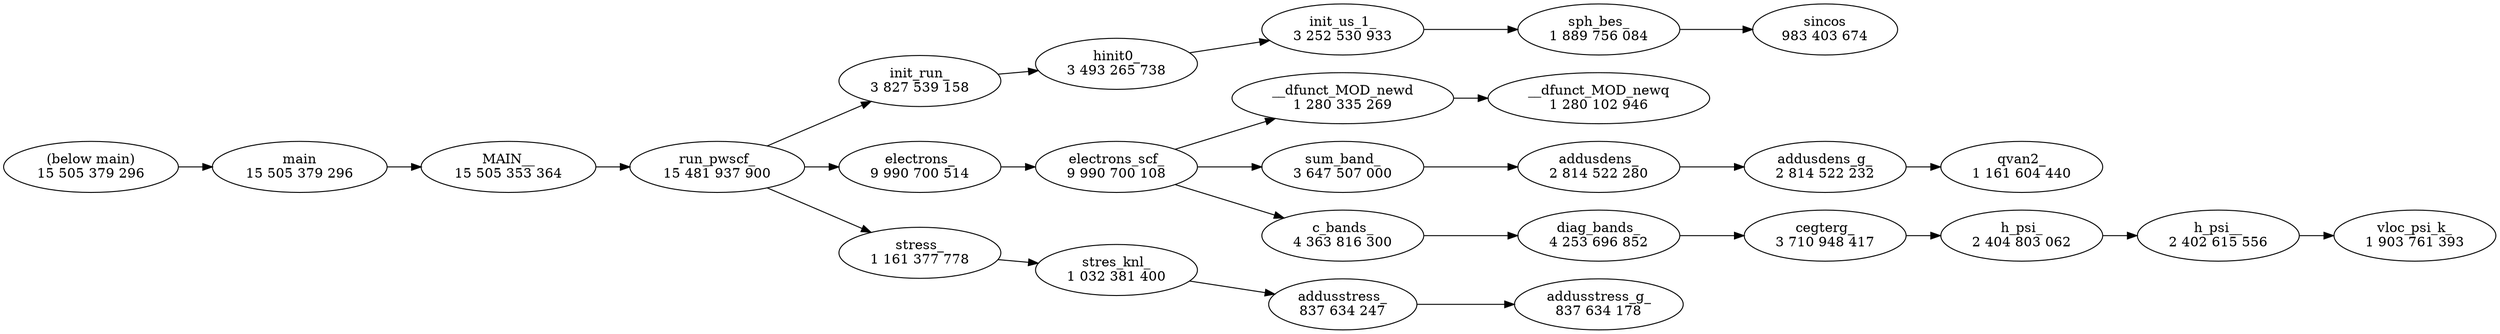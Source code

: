 digraph "callgraph" {
  rankdir=LR;
  F25b6e38 [label="sincos\n983 403 674"];
  F27886c8 [label="diag_bands_\n4 253 696 852"];
  F278c238 [label="stres_knl_\n1 032 381 400"];
  F286cbb8 [label="qvan2_\n1 161 604 440"];
  F28e3e28 [label="addusstress_g_\n837 634 178"];
  F28e6d18 [label="addusstress_\n837 634 247"];
  F28efc78 [label="sph_bes_\n1 889 756 084"];
  F290c798 [label="init_us_1_\n3 252 530 933"];
  F29562b8 [label="addusdens_\n2 814 522 280"];
  F29566b8 [label="addusdens_g_\n2 814 522 232"];
  F2a6ce88 [label="h_psi_\n2 404 803 062"];
  F2a6d498 [label="h_psi__\n2 402 615 556"];
  F2a6e8b8 [label="vloc_psi_k_\n1 903 761 393"];
  F2a6fcd8 [label="init_run_\n3 827 539 158"];
  F2a74f68 [label="hinit0_\n3 493 265 738"];
  F2a75e38 [label="__dfunct_MOD_newd\n1 280 335 269"];
  F2a77678 [label="electrons_scf_\n9 990 700 108"];
  F2a92b68 [label="sum_band_\n3 647 507 000"];
  F2a940b8 [label="c_bands_\n4 363 816 300"];
  F2a97fb8 [label="electrons_\n9 990 700 514"];
  F2aa5fd8 [label="cegterg_\n3 710 948 417"];
  F2acce18 [label="run_pwscf_\n15 481 937 900"];
  F2ad11c8 [label="stress_\n1 161 377 778"];
  F2c1e908 [label="main\n15 505 379 296"];
  F2c1ee78 [label="MAIN__\n15 505 353 364"];
  F2cec9e8 [label="__dfunct_MOD_newq\n1 280 102 946"];
  F2e90328 [label="(below main)\n15 505 379 296"];
  F27886c8 -> F2aa5fd8 [weight=3];
  F278c238 -> F28e6d18 [weight=3];
  F28e6d18 -> F28e3e28 [weight=3];
  F28efc78 -> F25b6e38 [weight=3];
  F290c798 -> F28efc78 [weight=3];
  F29562b8 -> F29566b8 [weight=3];
  F29566b8 -> F286cbb8 [weight=3];
  F2a6ce88 -> F2a6d498 [weight=3];
  F2a6d498 -> F2a6e8b8 [weight=3];
  F2a6fcd8 -> F2a74f68 [weight=3];
  F2a74f68 -> F290c798 [weight=3];
  F2a75e38 -> F2cec9e8 [weight=3];
  F2a77678 -> F2a75e38 [weight=3];
  F2a77678 -> F2a92b68 [weight=3];
  F2a77678 -> F2a940b8 [weight=3];
  F2a92b68 -> F29562b8 [weight=3];
  F2a940b8 -> F27886c8 [weight=3];
  F2a97fb8 -> F2a77678 [weight=3];
  F2aa5fd8 -> F2a6ce88 [weight=3];
  F2acce18 -> F2a6fcd8 [weight=3];
  F2acce18 -> F2a97fb8 [weight=3];
  F2acce18 -> F2ad11c8 [weight=3];
  F2ad11c8 -> F278c238 [weight=3];
  F2c1e908 -> F2c1ee78 [weight=3];
  F2c1ee78 -> F2acce18 [weight=3];
  F2e90328 -> F2c1e908 [weight=3];
}
